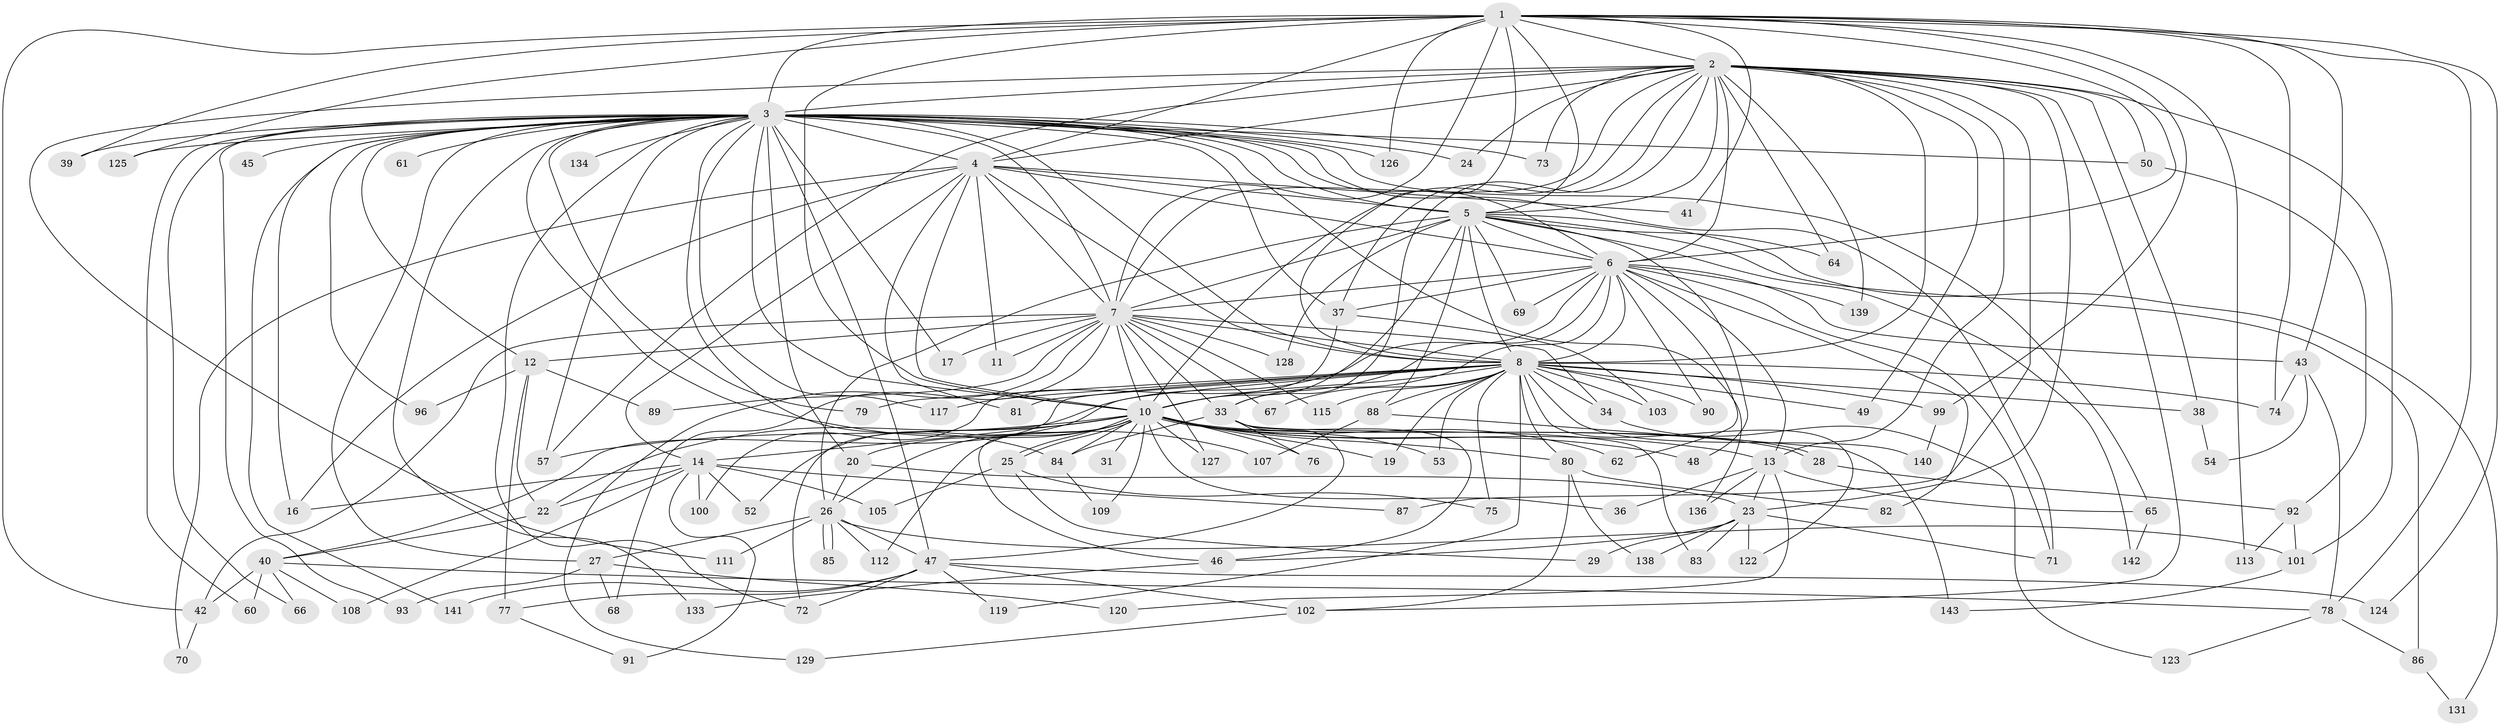 // Generated by graph-tools (version 1.1) at 2025/51/02/27/25 19:51:53]
// undirected, 114 vertices, 260 edges
graph export_dot {
graph [start="1"]
  node [color=gray90,style=filled];
  1 [super="+44"];
  2 [super="+121"];
  3 [super="+9"];
  4 [super="+15"];
  5 [super="+63"];
  6 [super="+51"];
  7 [super="+97"];
  8 [super="+30"];
  10 [super="+21"];
  11;
  12 [super="+56"];
  13 [super="+32"];
  14 [super="+35"];
  16 [super="+18"];
  17;
  19;
  20;
  22;
  23 [super="+110"];
  24;
  25;
  26 [super="+59"];
  27 [super="+144"];
  28;
  29;
  31;
  33 [super="+130"];
  34;
  36;
  37 [super="+58"];
  38;
  39;
  40 [super="+104"];
  41;
  42 [super="+55"];
  43;
  45;
  46;
  47 [super="+132"];
  48;
  49;
  50;
  52;
  53 [super="+116"];
  54;
  57 [super="+114"];
  60;
  61;
  62;
  64;
  65;
  66;
  67;
  68;
  69;
  70;
  71 [super="+94"];
  72 [super="+135"];
  73;
  74 [super="+95"];
  75;
  76;
  77;
  78 [super="+118"];
  79;
  80;
  81;
  82;
  83;
  84 [super="+98"];
  85;
  86;
  87;
  88;
  89;
  90;
  91;
  92;
  93;
  96;
  99;
  100;
  101 [super="+137"];
  102 [super="+106"];
  103;
  105;
  107;
  108;
  109;
  111;
  112;
  113;
  115;
  117;
  119;
  120;
  122;
  123;
  124;
  125;
  126;
  127;
  128;
  129;
  131;
  133;
  134;
  136;
  138;
  139;
  140;
  141;
  142;
  143;
  1 -- 2;
  1 -- 3 [weight=3];
  1 -- 4;
  1 -- 5;
  1 -- 6;
  1 -- 7;
  1 -- 8;
  1 -- 10;
  1 -- 39;
  1 -- 41;
  1 -- 42;
  1 -- 43;
  1 -- 74;
  1 -- 78;
  1 -- 99;
  1 -- 113;
  1 -- 124;
  1 -- 125;
  1 -- 126;
  2 -- 3 [weight=2];
  2 -- 4;
  2 -- 5 [weight=2];
  2 -- 6;
  2 -- 7;
  2 -- 8;
  2 -- 10;
  2 -- 13;
  2 -- 24;
  2 -- 33;
  2 -- 38;
  2 -- 49;
  2 -- 50;
  2 -- 57;
  2 -- 64;
  2 -- 73;
  2 -- 87;
  2 -- 111;
  2 -- 139;
  2 -- 102;
  2 -- 23;
  2 -- 101;
  2 -- 37;
  3 -- 4 [weight=2];
  3 -- 5 [weight=2];
  3 -- 6 [weight=3];
  3 -- 7 [weight=2];
  3 -- 8 [weight=3];
  3 -- 10 [weight=3];
  3 -- 20;
  3 -- 24;
  3 -- 27 [weight=2];
  3 -- 61 [weight=2];
  3 -- 65;
  3 -- 79;
  3 -- 126;
  3 -- 133;
  3 -- 134 [weight=2];
  3 -- 136;
  3 -- 12;
  3 -- 141;
  3 -- 16;
  3 -- 17;
  3 -- 37;
  3 -- 39;
  3 -- 45;
  3 -- 47;
  3 -- 50;
  3 -- 57;
  3 -- 60;
  3 -- 66;
  3 -- 71;
  3 -- 72;
  3 -- 73;
  3 -- 84;
  3 -- 93;
  3 -- 96;
  3 -- 107;
  3 -- 117;
  3 -- 125;
  4 -- 5 [weight=2];
  4 -- 6;
  4 -- 7;
  4 -- 8;
  4 -- 10;
  4 -- 11;
  4 -- 14;
  4 -- 16;
  4 -- 41;
  4 -- 70;
  4 -- 81;
  5 -- 6;
  5 -- 7;
  5 -- 8;
  5 -- 10;
  5 -- 26;
  5 -- 48;
  5 -- 64;
  5 -- 69;
  5 -- 86;
  5 -- 88;
  5 -- 128;
  5 -- 142;
  5 -- 131;
  6 -- 7;
  6 -- 8;
  6 -- 10;
  6 -- 33;
  6 -- 37;
  6 -- 43;
  6 -- 62;
  6 -- 69;
  6 -- 72;
  6 -- 82;
  6 -- 90;
  6 -- 139;
  6 -- 71;
  6 -- 13;
  7 -- 8;
  7 -- 10;
  7 -- 11;
  7 -- 12;
  7 -- 17;
  7 -- 34;
  7 -- 67;
  7 -- 68;
  7 -- 89;
  7 -- 115;
  7 -- 128;
  7 -- 129;
  7 -- 127;
  7 -- 42;
  7 -- 33;
  8 -- 10;
  8 -- 19;
  8 -- 34;
  8 -- 38;
  8 -- 52;
  8 -- 53 [weight=2];
  8 -- 74;
  8 -- 75;
  8 -- 81;
  8 -- 88;
  8 -- 90;
  8 -- 99;
  8 -- 103;
  8 -- 115;
  8 -- 117;
  8 -- 140;
  8 -- 67;
  8 -- 40 [weight=2];
  8 -- 79;
  8 -- 80;
  8 -- 49;
  8 -- 119;
  8 -- 122;
  10 -- 13;
  10 -- 14;
  10 -- 19;
  10 -- 20;
  10 -- 22;
  10 -- 25;
  10 -- 25;
  10 -- 28;
  10 -- 28;
  10 -- 31 [weight=2];
  10 -- 53;
  10 -- 62;
  10 -- 80;
  10 -- 109;
  10 -- 127;
  10 -- 36;
  10 -- 76;
  10 -- 46;
  10 -- 48;
  10 -- 112;
  10 -- 84;
  10 -- 26;
  10 -- 57;
  12 -- 22 [weight=2];
  12 -- 77;
  12 -- 89;
  12 -- 96;
  13 -- 23;
  13 -- 36;
  13 -- 65;
  13 -- 120;
  13 -- 136;
  14 -- 52;
  14 -- 87;
  14 -- 91;
  14 -- 100;
  14 -- 108;
  14 -- 105;
  14 -- 22;
  14 -- 16;
  20 -- 23;
  20 -- 26;
  22 -- 40;
  23 -- 29;
  23 -- 71;
  23 -- 83;
  23 -- 122;
  23 -- 138;
  23 -- 46;
  25 -- 29;
  25 -- 75;
  25 -- 105;
  26 -- 47;
  26 -- 85;
  26 -- 85;
  26 -- 101;
  26 -- 111;
  26 -- 112;
  26 -- 27;
  27 -- 68;
  27 -- 93;
  27 -- 120;
  28 -- 92;
  33 -- 46;
  33 -- 76;
  33 -- 83;
  33 -- 47;
  33 -- 84;
  34 -- 123;
  37 -- 103;
  37 -- 100;
  38 -- 54;
  40 -- 42;
  40 -- 60;
  40 -- 66;
  40 -- 78;
  40 -- 108;
  42 -- 70;
  43 -- 54;
  43 -- 74;
  43 -- 78;
  46 -- 133;
  47 -- 77;
  47 -- 102;
  47 -- 119;
  47 -- 124;
  47 -- 141;
  47 -- 72;
  50 -- 92;
  65 -- 142;
  77 -- 91;
  78 -- 86;
  78 -- 123;
  80 -- 82;
  80 -- 102;
  80 -- 138;
  84 -- 109;
  86 -- 131;
  88 -- 107;
  88 -- 143;
  92 -- 101;
  92 -- 113;
  99 -- 140;
  101 -- 143;
  102 -- 129;
}
